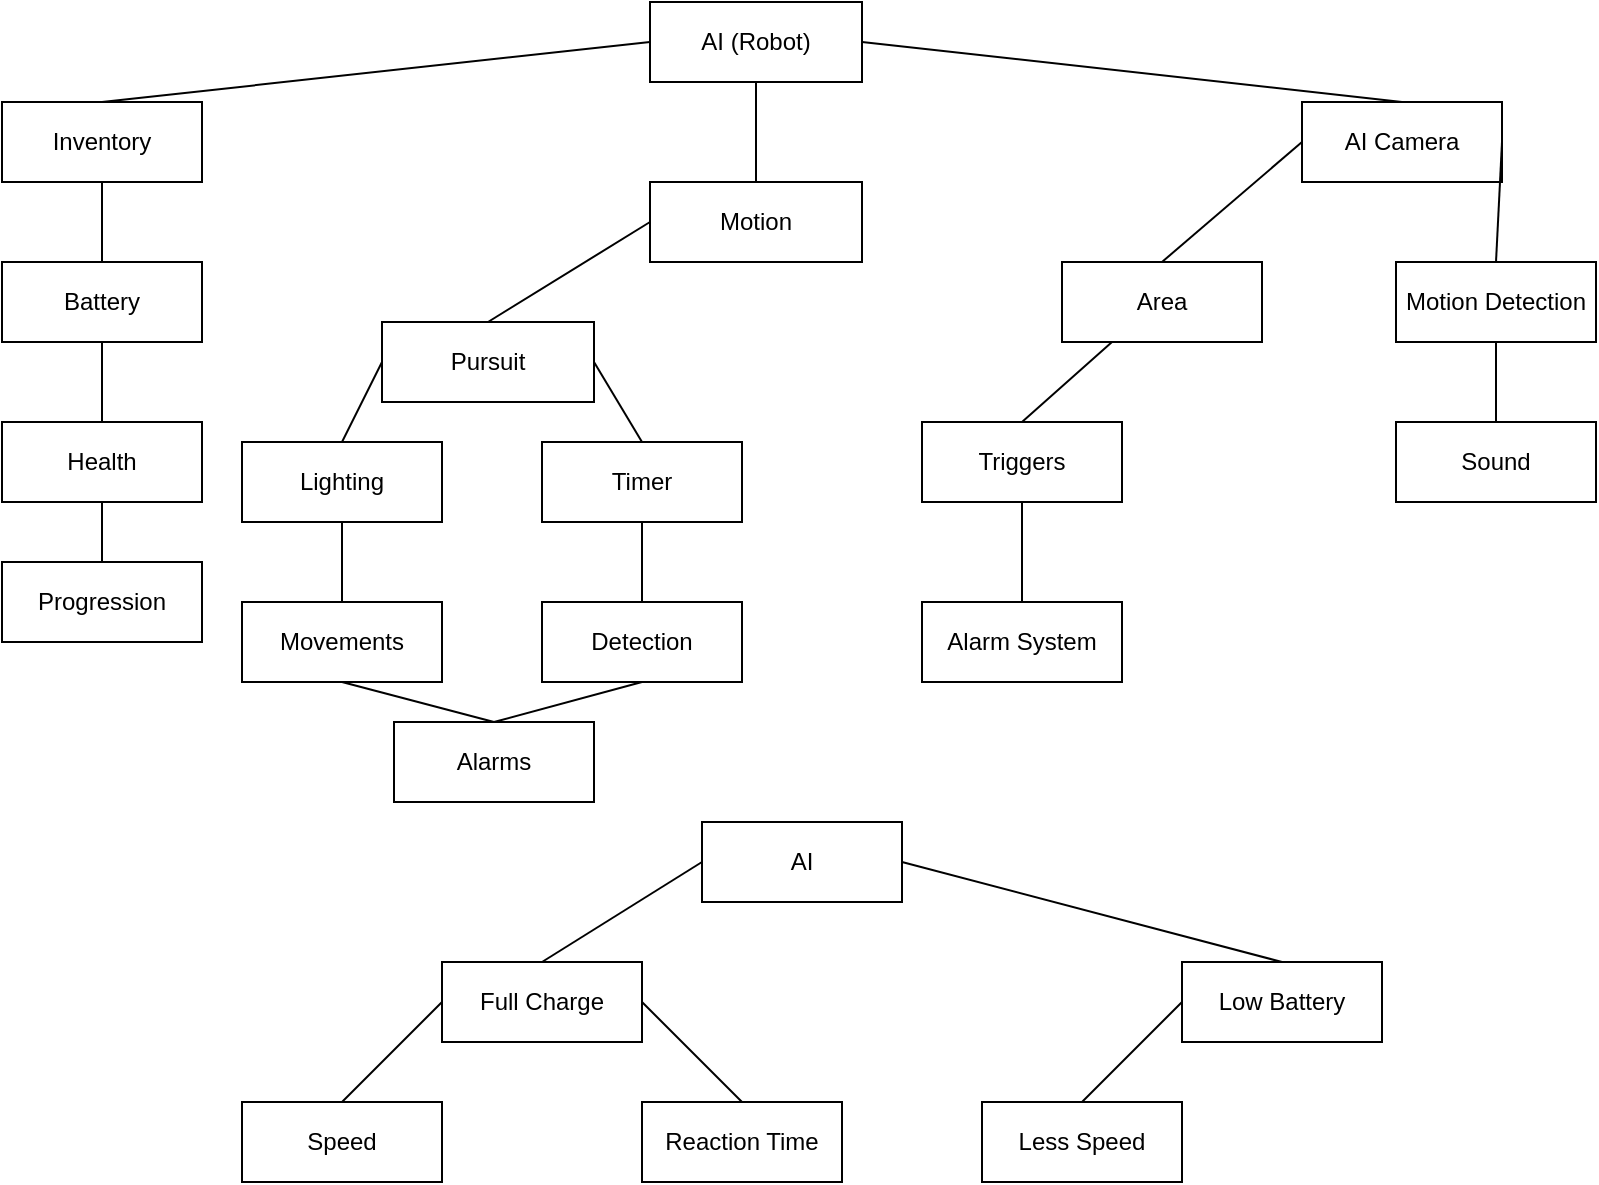 <mxfile version="15.7.4" type="github">
  <diagram id="dzD7N4fKgPRPHcsl4adi" name="Page-1">
    <mxGraphModel dx="1070" dy="546" grid="1" gridSize="10" guides="1" tooltips="1" connect="1" arrows="1" fold="1" page="1" pageScale="1" pageWidth="827" pageHeight="1169" math="0" shadow="0">
      <root>
        <mxCell id="0" />
        <mxCell id="1" parent="0" />
        <mxCell id="ZgsJQn8Sbg7-MOS7pXil-1" value="AI (Robot)" style="rounded=0;whiteSpace=wrap;html=1;" parent="1" vertex="1">
          <mxGeometry x="354" y="30" width="106" height="40" as="geometry" />
        </mxCell>
        <mxCell id="ZgsJQn8Sbg7-MOS7pXil-2" value="Inventory" style="rounded=0;whiteSpace=wrap;html=1;" parent="1" vertex="1">
          <mxGeometry x="30" y="80" width="100" height="40" as="geometry" />
        </mxCell>
        <mxCell id="ZgsJQn8Sbg7-MOS7pXil-3" value="Motion" style="rounded=0;whiteSpace=wrap;html=1;" parent="1" vertex="1">
          <mxGeometry x="354" y="120" width="106" height="40" as="geometry" />
        </mxCell>
        <mxCell id="ZgsJQn8Sbg7-MOS7pXil-4" value="AI Camera" style="rounded=0;whiteSpace=wrap;html=1;" parent="1" vertex="1">
          <mxGeometry x="680" y="80" width="100" height="40" as="geometry" />
        </mxCell>
        <mxCell id="ZgsJQn8Sbg7-MOS7pXil-6" value="Pursuit" style="rounded=0;whiteSpace=wrap;html=1;" parent="1" vertex="1">
          <mxGeometry x="220" y="190" width="106" height="40" as="geometry" />
        </mxCell>
        <mxCell id="ZgsJQn8Sbg7-MOS7pXil-7" value="" style="endArrow=none;html=1;rounded=0;exitX=0.5;exitY=0;exitDx=0;exitDy=0;entryX=0;entryY=0.5;entryDx=0;entryDy=0;" parent="1" source="ZgsJQn8Sbg7-MOS7pXil-2" target="ZgsJQn8Sbg7-MOS7pXil-1" edge="1">
          <mxGeometry width="50" height="50" relative="1" as="geometry">
            <mxPoint x="180" y="90" as="sourcePoint" />
            <mxPoint x="350" y="50" as="targetPoint" />
            <Array as="points" />
          </mxGeometry>
        </mxCell>
        <mxCell id="ZgsJQn8Sbg7-MOS7pXil-8" value="" style="endArrow=none;html=1;rounded=0;entryX=1;entryY=0.5;entryDx=0;entryDy=0;exitX=0.5;exitY=0;exitDx=0;exitDy=0;" parent="1" source="ZgsJQn8Sbg7-MOS7pXil-4" target="ZgsJQn8Sbg7-MOS7pXil-1" edge="1">
          <mxGeometry width="50" height="50" relative="1" as="geometry">
            <mxPoint x="550" y="110" as="sourcePoint" />
            <mxPoint x="600" y="60" as="targetPoint" />
          </mxGeometry>
        </mxCell>
        <mxCell id="ZgsJQn8Sbg7-MOS7pXil-9" value="" style="endArrow=none;html=1;rounded=0;entryX=0.5;entryY=1;entryDx=0;entryDy=0;exitX=0.5;exitY=0;exitDx=0;exitDy=0;" parent="1" source="ZgsJQn8Sbg7-MOS7pXil-3" target="ZgsJQn8Sbg7-MOS7pXil-1" edge="1">
          <mxGeometry width="50" height="50" relative="1" as="geometry">
            <mxPoint x="380" y="120" as="sourcePoint" />
            <mxPoint x="430" y="70" as="targetPoint" />
          </mxGeometry>
        </mxCell>
        <mxCell id="ZgsJQn8Sbg7-MOS7pXil-10" value="Lighting" style="rounded=0;whiteSpace=wrap;html=1;" parent="1" vertex="1">
          <mxGeometry x="150" y="250" width="100" height="40" as="geometry" />
        </mxCell>
        <mxCell id="ZgsJQn8Sbg7-MOS7pXil-11" value="Timer" style="rounded=0;whiteSpace=wrap;html=1;" parent="1" vertex="1">
          <mxGeometry x="300" y="250" width="100" height="40" as="geometry" />
        </mxCell>
        <mxCell id="ZgsJQn8Sbg7-MOS7pXil-12" value="Area" style="rounded=0;whiteSpace=wrap;html=1;" parent="1" vertex="1">
          <mxGeometry x="560" y="160" width="100" height="40" as="geometry" />
        </mxCell>
        <mxCell id="ZgsJQn8Sbg7-MOS7pXil-13" value="Motion Detection" style="rounded=0;whiteSpace=wrap;html=1;" parent="1" vertex="1">
          <mxGeometry x="727" y="160" width="100" height="40" as="geometry" />
        </mxCell>
        <mxCell id="ZgsJQn8Sbg7-MOS7pXil-14" value="Battery" style="rounded=0;whiteSpace=wrap;html=1;" parent="1" vertex="1">
          <mxGeometry x="30" y="160" width="100" height="40" as="geometry" />
        </mxCell>
        <mxCell id="ZgsJQn8Sbg7-MOS7pXil-15" value="Health" style="rounded=0;whiteSpace=wrap;html=1;" parent="1" vertex="1">
          <mxGeometry x="30" y="240" width="100" height="40" as="geometry" />
        </mxCell>
        <mxCell id="ZgsJQn8Sbg7-MOS7pXil-16" value="Progression" style="rounded=0;whiteSpace=wrap;html=1;" parent="1" vertex="1">
          <mxGeometry x="30" y="310" width="100" height="40" as="geometry" />
        </mxCell>
        <mxCell id="ZgsJQn8Sbg7-MOS7pXil-18" value="Detection" style="rounded=0;whiteSpace=wrap;html=1;" parent="1" vertex="1">
          <mxGeometry x="300" y="330" width="100" height="40" as="geometry" />
        </mxCell>
        <mxCell id="ZgsJQn8Sbg7-MOS7pXil-19" value="Movements" style="rounded=0;whiteSpace=wrap;html=1;" parent="1" vertex="1">
          <mxGeometry x="150" y="330" width="100" height="40" as="geometry" />
        </mxCell>
        <mxCell id="ZgsJQn8Sbg7-MOS7pXil-20" value="Triggers" style="rounded=0;whiteSpace=wrap;html=1;" parent="1" vertex="1">
          <mxGeometry x="490" y="240" width="100" height="40" as="geometry" />
        </mxCell>
        <mxCell id="ZgsJQn8Sbg7-MOS7pXil-21" value="Sound" style="rounded=0;whiteSpace=wrap;html=1;" parent="1" vertex="1">
          <mxGeometry x="727" y="240" width="100" height="40" as="geometry" />
        </mxCell>
        <mxCell id="ZgsJQn8Sbg7-MOS7pXil-22" value="Alarm System" style="rounded=0;whiteSpace=wrap;html=1;" parent="1" vertex="1">
          <mxGeometry x="490" y="330" width="100" height="40" as="geometry" />
        </mxCell>
        <mxCell id="ZgsJQn8Sbg7-MOS7pXil-24" value="" style="endArrow=none;html=1;rounded=0;entryX=0.5;entryY=1;entryDx=0;entryDy=0;exitX=0.5;exitY=0;exitDx=0;exitDy=0;" parent="1" source="ZgsJQn8Sbg7-MOS7pXil-14" target="ZgsJQn8Sbg7-MOS7pXil-2" edge="1">
          <mxGeometry width="50" height="50" relative="1" as="geometry">
            <mxPoint x="50" y="170" as="sourcePoint" />
            <mxPoint x="100" y="120" as="targetPoint" />
          </mxGeometry>
        </mxCell>
        <mxCell id="ZgsJQn8Sbg7-MOS7pXil-25" value="" style="endArrow=none;html=1;rounded=0;entryX=0;entryY=0.5;entryDx=0;entryDy=0;exitX=0.5;exitY=0;exitDx=0;exitDy=0;" parent="1" source="ZgsJQn8Sbg7-MOS7pXil-6" target="ZgsJQn8Sbg7-MOS7pXil-3" edge="1">
          <mxGeometry width="50" height="50" relative="1" as="geometry">
            <mxPoint x="250" y="190" as="sourcePoint" />
            <mxPoint x="300" y="140" as="targetPoint" />
          </mxGeometry>
        </mxCell>
        <mxCell id="ZgsJQn8Sbg7-MOS7pXil-26" value="" style="endArrow=none;html=1;rounded=0;entryX=0;entryY=0.5;entryDx=0;entryDy=0;exitX=0.5;exitY=0;exitDx=0;exitDy=0;" parent="1" source="ZgsJQn8Sbg7-MOS7pXil-10" target="ZgsJQn8Sbg7-MOS7pXil-6" edge="1">
          <mxGeometry width="50" height="50" relative="1" as="geometry">
            <mxPoint x="170" y="260" as="sourcePoint" />
            <mxPoint x="220" y="210" as="targetPoint" />
          </mxGeometry>
        </mxCell>
        <mxCell id="ZgsJQn8Sbg7-MOS7pXil-27" value="" style="endArrow=none;html=1;rounded=0;entryX=1;entryY=0.5;entryDx=0;entryDy=0;exitX=0.5;exitY=0;exitDx=0;exitDy=0;" parent="1" source="ZgsJQn8Sbg7-MOS7pXil-11" target="ZgsJQn8Sbg7-MOS7pXil-6" edge="1">
          <mxGeometry width="50" height="50" relative="1" as="geometry">
            <mxPoint x="330" y="270" as="sourcePoint" />
            <mxPoint x="380" y="220" as="targetPoint" />
          </mxGeometry>
        </mxCell>
        <mxCell id="ZgsJQn8Sbg7-MOS7pXil-28" value="" style="endArrow=none;html=1;rounded=0;entryX=0;entryY=0.5;entryDx=0;entryDy=0;exitX=0.5;exitY=0;exitDx=0;exitDy=0;" parent="1" source="ZgsJQn8Sbg7-MOS7pXil-12" target="ZgsJQn8Sbg7-MOS7pXil-4" edge="1">
          <mxGeometry width="50" height="50" relative="1" as="geometry">
            <mxPoint x="630" y="150" as="sourcePoint" />
            <mxPoint x="680" y="100" as="targetPoint" />
          </mxGeometry>
        </mxCell>
        <mxCell id="ZgsJQn8Sbg7-MOS7pXil-29" value="" style="endArrow=none;html=1;rounded=0;entryX=1;entryY=0.5;entryDx=0;entryDy=0;exitX=0.5;exitY=0;exitDx=0;exitDy=0;" parent="1" source="ZgsJQn8Sbg7-MOS7pXil-13" target="ZgsJQn8Sbg7-MOS7pXil-4" edge="1">
          <mxGeometry width="50" height="50" relative="1" as="geometry">
            <mxPoint x="777" y="160" as="sourcePoint" />
            <mxPoint x="827" y="110" as="targetPoint" />
          </mxGeometry>
        </mxCell>
        <mxCell id="ZgsJQn8Sbg7-MOS7pXil-30" value="Alarms" style="rounded=0;whiteSpace=wrap;html=1;" parent="1" vertex="1">
          <mxGeometry x="226" y="390" width="100" height="40" as="geometry" />
        </mxCell>
        <mxCell id="ZgsJQn8Sbg7-MOS7pXil-31" value="AI" style="rounded=0;whiteSpace=wrap;html=1;" parent="1" vertex="1">
          <mxGeometry x="380" y="440" width="100" height="40" as="geometry" />
        </mxCell>
        <mxCell id="ZgsJQn8Sbg7-MOS7pXil-32" value="Low Battery" style="rounded=0;whiteSpace=wrap;html=1;" parent="1" vertex="1">
          <mxGeometry x="620" y="510" width="100" height="40" as="geometry" />
        </mxCell>
        <mxCell id="ZgsJQn8Sbg7-MOS7pXil-33" value="Full Charge" style="rounded=0;whiteSpace=wrap;html=1;" parent="1" vertex="1">
          <mxGeometry x="250" y="510" width="100" height="40" as="geometry" />
        </mxCell>
        <mxCell id="ZgsJQn8Sbg7-MOS7pXil-34" value="Speed" style="rounded=0;whiteSpace=wrap;html=1;" parent="1" vertex="1">
          <mxGeometry x="150" y="580" width="100" height="40" as="geometry" />
        </mxCell>
        <mxCell id="ZgsJQn8Sbg7-MOS7pXil-35" value="Reaction Time" style="rounded=0;whiteSpace=wrap;html=1;" parent="1" vertex="1">
          <mxGeometry x="350" y="580" width="100" height="40" as="geometry" />
        </mxCell>
        <mxCell id="ZgsJQn8Sbg7-MOS7pXil-36" value="" style="endArrow=none;html=1;rounded=0;entryX=0;entryY=0.5;entryDx=0;entryDy=0;exitX=0.5;exitY=0;exitDx=0;exitDy=0;" parent="1" source="ZgsJQn8Sbg7-MOS7pXil-33" target="ZgsJQn8Sbg7-MOS7pXil-31" edge="1">
          <mxGeometry width="50" height="50" relative="1" as="geometry">
            <mxPoint x="300" y="510" as="sourcePoint" />
            <mxPoint x="350" y="460" as="targetPoint" />
          </mxGeometry>
        </mxCell>
        <mxCell id="ZgsJQn8Sbg7-MOS7pXil-37" value="" style="endArrow=none;html=1;rounded=0;entryX=1;entryY=0.5;entryDx=0;entryDy=0;exitX=0.5;exitY=0;exitDx=0;exitDy=0;" parent="1" source="ZgsJQn8Sbg7-MOS7pXil-32" target="ZgsJQn8Sbg7-MOS7pXil-31" edge="1">
          <mxGeometry width="50" height="50" relative="1" as="geometry">
            <mxPoint x="520" y="510" as="sourcePoint" />
            <mxPoint x="570" y="460" as="targetPoint" />
          </mxGeometry>
        </mxCell>
        <mxCell id="ZgsJQn8Sbg7-MOS7pXil-38" value="" style="endArrow=none;html=1;rounded=0;entryX=0;entryY=0.5;entryDx=0;entryDy=0;exitX=0.5;exitY=0;exitDx=0;exitDy=0;" parent="1" source="ZgsJQn8Sbg7-MOS7pXil-34" target="ZgsJQn8Sbg7-MOS7pXil-33" edge="1">
          <mxGeometry width="50" height="50" relative="1" as="geometry">
            <mxPoint x="170" y="580" as="sourcePoint" />
            <mxPoint x="220" y="530" as="targetPoint" />
          </mxGeometry>
        </mxCell>
        <mxCell id="ZgsJQn8Sbg7-MOS7pXil-39" value="" style="endArrow=none;html=1;rounded=0;entryX=1;entryY=0.5;entryDx=0;entryDy=0;exitX=0.5;exitY=0;exitDx=0;exitDy=0;" parent="1" source="ZgsJQn8Sbg7-MOS7pXil-35" target="ZgsJQn8Sbg7-MOS7pXil-33" edge="1">
          <mxGeometry width="50" height="50" relative="1" as="geometry">
            <mxPoint x="380" y="580" as="sourcePoint" />
            <mxPoint x="430" y="530" as="targetPoint" />
          </mxGeometry>
        </mxCell>
        <mxCell id="ZgsJQn8Sbg7-MOS7pXil-40" value="" style="endArrow=none;html=1;rounded=0;entryX=0.5;entryY=1;entryDx=0;entryDy=0;exitX=0.5;exitY=0;exitDx=0;exitDy=0;" parent="1" source="ZgsJQn8Sbg7-MOS7pXil-19" target="ZgsJQn8Sbg7-MOS7pXil-10" edge="1">
          <mxGeometry width="50" height="50" relative="1" as="geometry">
            <mxPoint x="170" y="350" as="sourcePoint" />
            <mxPoint x="220" y="300" as="targetPoint" />
          </mxGeometry>
        </mxCell>
        <mxCell id="ZgsJQn8Sbg7-MOS7pXil-41" value="" style="endArrow=none;html=1;rounded=0;entryX=0.5;entryY=1;entryDx=0;entryDy=0;exitX=0.5;exitY=0;exitDx=0;exitDy=0;" parent="1" source="ZgsJQn8Sbg7-MOS7pXil-18" target="ZgsJQn8Sbg7-MOS7pXil-11" edge="1">
          <mxGeometry width="50" height="50" relative="1" as="geometry">
            <mxPoint x="330" y="340" as="sourcePoint" />
            <mxPoint x="380" y="290" as="targetPoint" />
          </mxGeometry>
        </mxCell>
        <mxCell id="ZgsJQn8Sbg7-MOS7pXil-42" value="" style="endArrow=none;html=1;rounded=0;entryX=0.5;entryY=1;entryDx=0;entryDy=0;exitX=0.5;exitY=0;exitDx=0;exitDy=0;" parent="1" source="ZgsJQn8Sbg7-MOS7pXil-30" target="ZgsJQn8Sbg7-MOS7pXil-19" edge="1">
          <mxGeometry width="50" height="50" relative="1" as="geometry">
            <mxPoint x="190" y="420" as="sourcePoint" />
            <mxPoint x="240" y="370" as="targetPoint" />
          </mxGeometry>
        </mxCell>
        <mxCell id="ZgsJQn8Sbg7-MOS7pXil-43" value="" style="endArrow=none;html=1;rounded=0;entryX=0.5;entryY=1;entryDx=0;entryDy=0;exitX=0.5;exitY=0;exitDx=0;exitDy=0;" parent="1" source="ZgsJQn8Sbg7-MOS7pXil-15" target="ZgsJQn8Sbg7-MOS7pXil-14" edge="1">
          <mxGeometry width="50" height="50" relative="1" as="geometry">
            <mxPoint x="60" y="260" as="sourcePoint" />
            <mxPoint x="110" y="210" as="targetPoint" />
          </mxGeometry>
        </mxCell>
        <mxCell id="ZgsJQn8Sbg7-MOS7pXil-44" value="" style="endArrow=none;html=1;rounded=0;entryX=0.5;entryY=1;entryDx=0;entryDy=0;exitX=0.5;exitY=0;exitDx=0;exitDy=0;" parent="1" source="ZgsJQn8Sbg7-MOS7pXil-30" target="ZgsJQn8Sbg7-MOS7pXil-18" edge="1">
          <mxGeometry width="50" height="50" relative="1" as="geometry">
            <mxPoint x="320" y="430" as="sourcePoint" />
            <mxPoint x="370" y="380" as="targetPoint" />
          </mxGeometry>
        </mxCell>
        <mxCell id="ZgsJQn8Sbg7-MOS7pXil-45" value="" style="endArrow=none;html=1;rounded=0;entryX=0.25;entryY=1;entryDx=0;entryDy=0;exitX=0.5;exitY=0;exitDx=0;exitDy=0;" parent="1" source="ZgsJQn8Sbg7-MOS7pXil-20" target="ZgsJQn8Sbg7-MOS7pXil-12" edge="1">
          <mxGeometry width="50" height="50" relative="1" as="geometry">
            <mxPoint x="520" y="250" as="sourcePoint" />
            <mxPoint x="570" y="200" as="targetPoint" />
          </mxGeometry>
        </mxCell>
        <mxCell id="ZgsJQn8Sbg7-MOS7pXil-46" value="" style="endArrow=none;html=1;rounded=0;exitX=0.5;exitY=0;exitDx=0;exitDy=0;entryX=0.5;entryY=1;entryDx=0;entryDy=0;" parent="1" source="ZgsJQn8Sbg7-MOS7pXil-21" target="ZgsJQn8Sbg7-MOS7pXil-13" edge="1">
          <mxGeometry width="50" height="50" relative="1" as="geometry">
            <mxPoint x="730" y="250" as="sourcePoint" />
            <mxPoint x="780" y="200" as="targetPoint" />
          </mxGeometry>
        </mxCell>
        <mxCell id="ZgsJQn8Sbg7-MOS7pXil-47" value="" style="endArrow=none;html=1;rounded=0;entryX=0.5;entryY=1;entryDx=0;entryDy=0;exitX=0.5;exitY=0;exitDx=0;exitDy=0;" parent="1" source="ZgsJQn8Sbg7-MOS7pXil-16" target="ZgsJQn8Sbg7-MOS7pXil-15" edge="1">
          <mxGeometry width="50" height="50" relative="1" as="geometry">
            <mxPoint x="50" y="330" as="sourcePoint" />
            <mxPoint x="100" y="280" as="targetPoint" />
          </mxGeometry>
        </mxCell>
        <mxCell id="ZgsJQn8Sbg7-MOS7pXil-48" value="" style="endArrow=none;html=1;rounded=0;entryX=0.5;entryY=1;entryDx=0;entryDy=0;exitX=0.5;exitY=0;exitDx=0;exitDy=0;" parent="1" source="ZgsJQn8Sbg7-MOS7pXil-22" target="ZgsJQn8Sbg7-MOS7pXil-20" edge="1">
          <mxGeometry width="50" height="50" relative="1" as="geometry">
            <mxPoint x="520" y="330" as="sourcePoint" />
            <mxPoint x="570" y="280" as="targetPoint" />
          </mxGeometry>
        </mxCell>
        <mxCell id="ZgsJQn8Sbg7-MOS7pXil-54" value="Less Speed" style="rounded=0;whiteSpace=wrap;html=1;" parent="1" vertex="1">
          <mxGeometry x="520" y="580" width="100" height="40" as="geometry" />
        </mxCell>
        <mxCell id="ZgsJQn8Sbg7-MOS7pXil-55" value="" style="endArrow=none;html=1;rounded=0;entryX=0;entryY=0.5;entryDx=0;entryDy=0;exitX=0.5;exitY=0;exitDx=0;exitDy=0;" parent="1" source="ZgsJQn8Sbg7-MOS7pXil-54" target="ZgsJQn8Sbg7-MOS7pXil-32" edge="1">
          <mxGeometry width="50" height="50" relative="1" as="geometry">
            <mxPoint x="540" y="570" as="sourcePoint" />
            <mxPoint x="590" y="520" as="targetPoint" />
          </mxGeometry>
        </mxCell>
      </root>
    </mxGraphModel>
  </diagram>
</mxfile>
